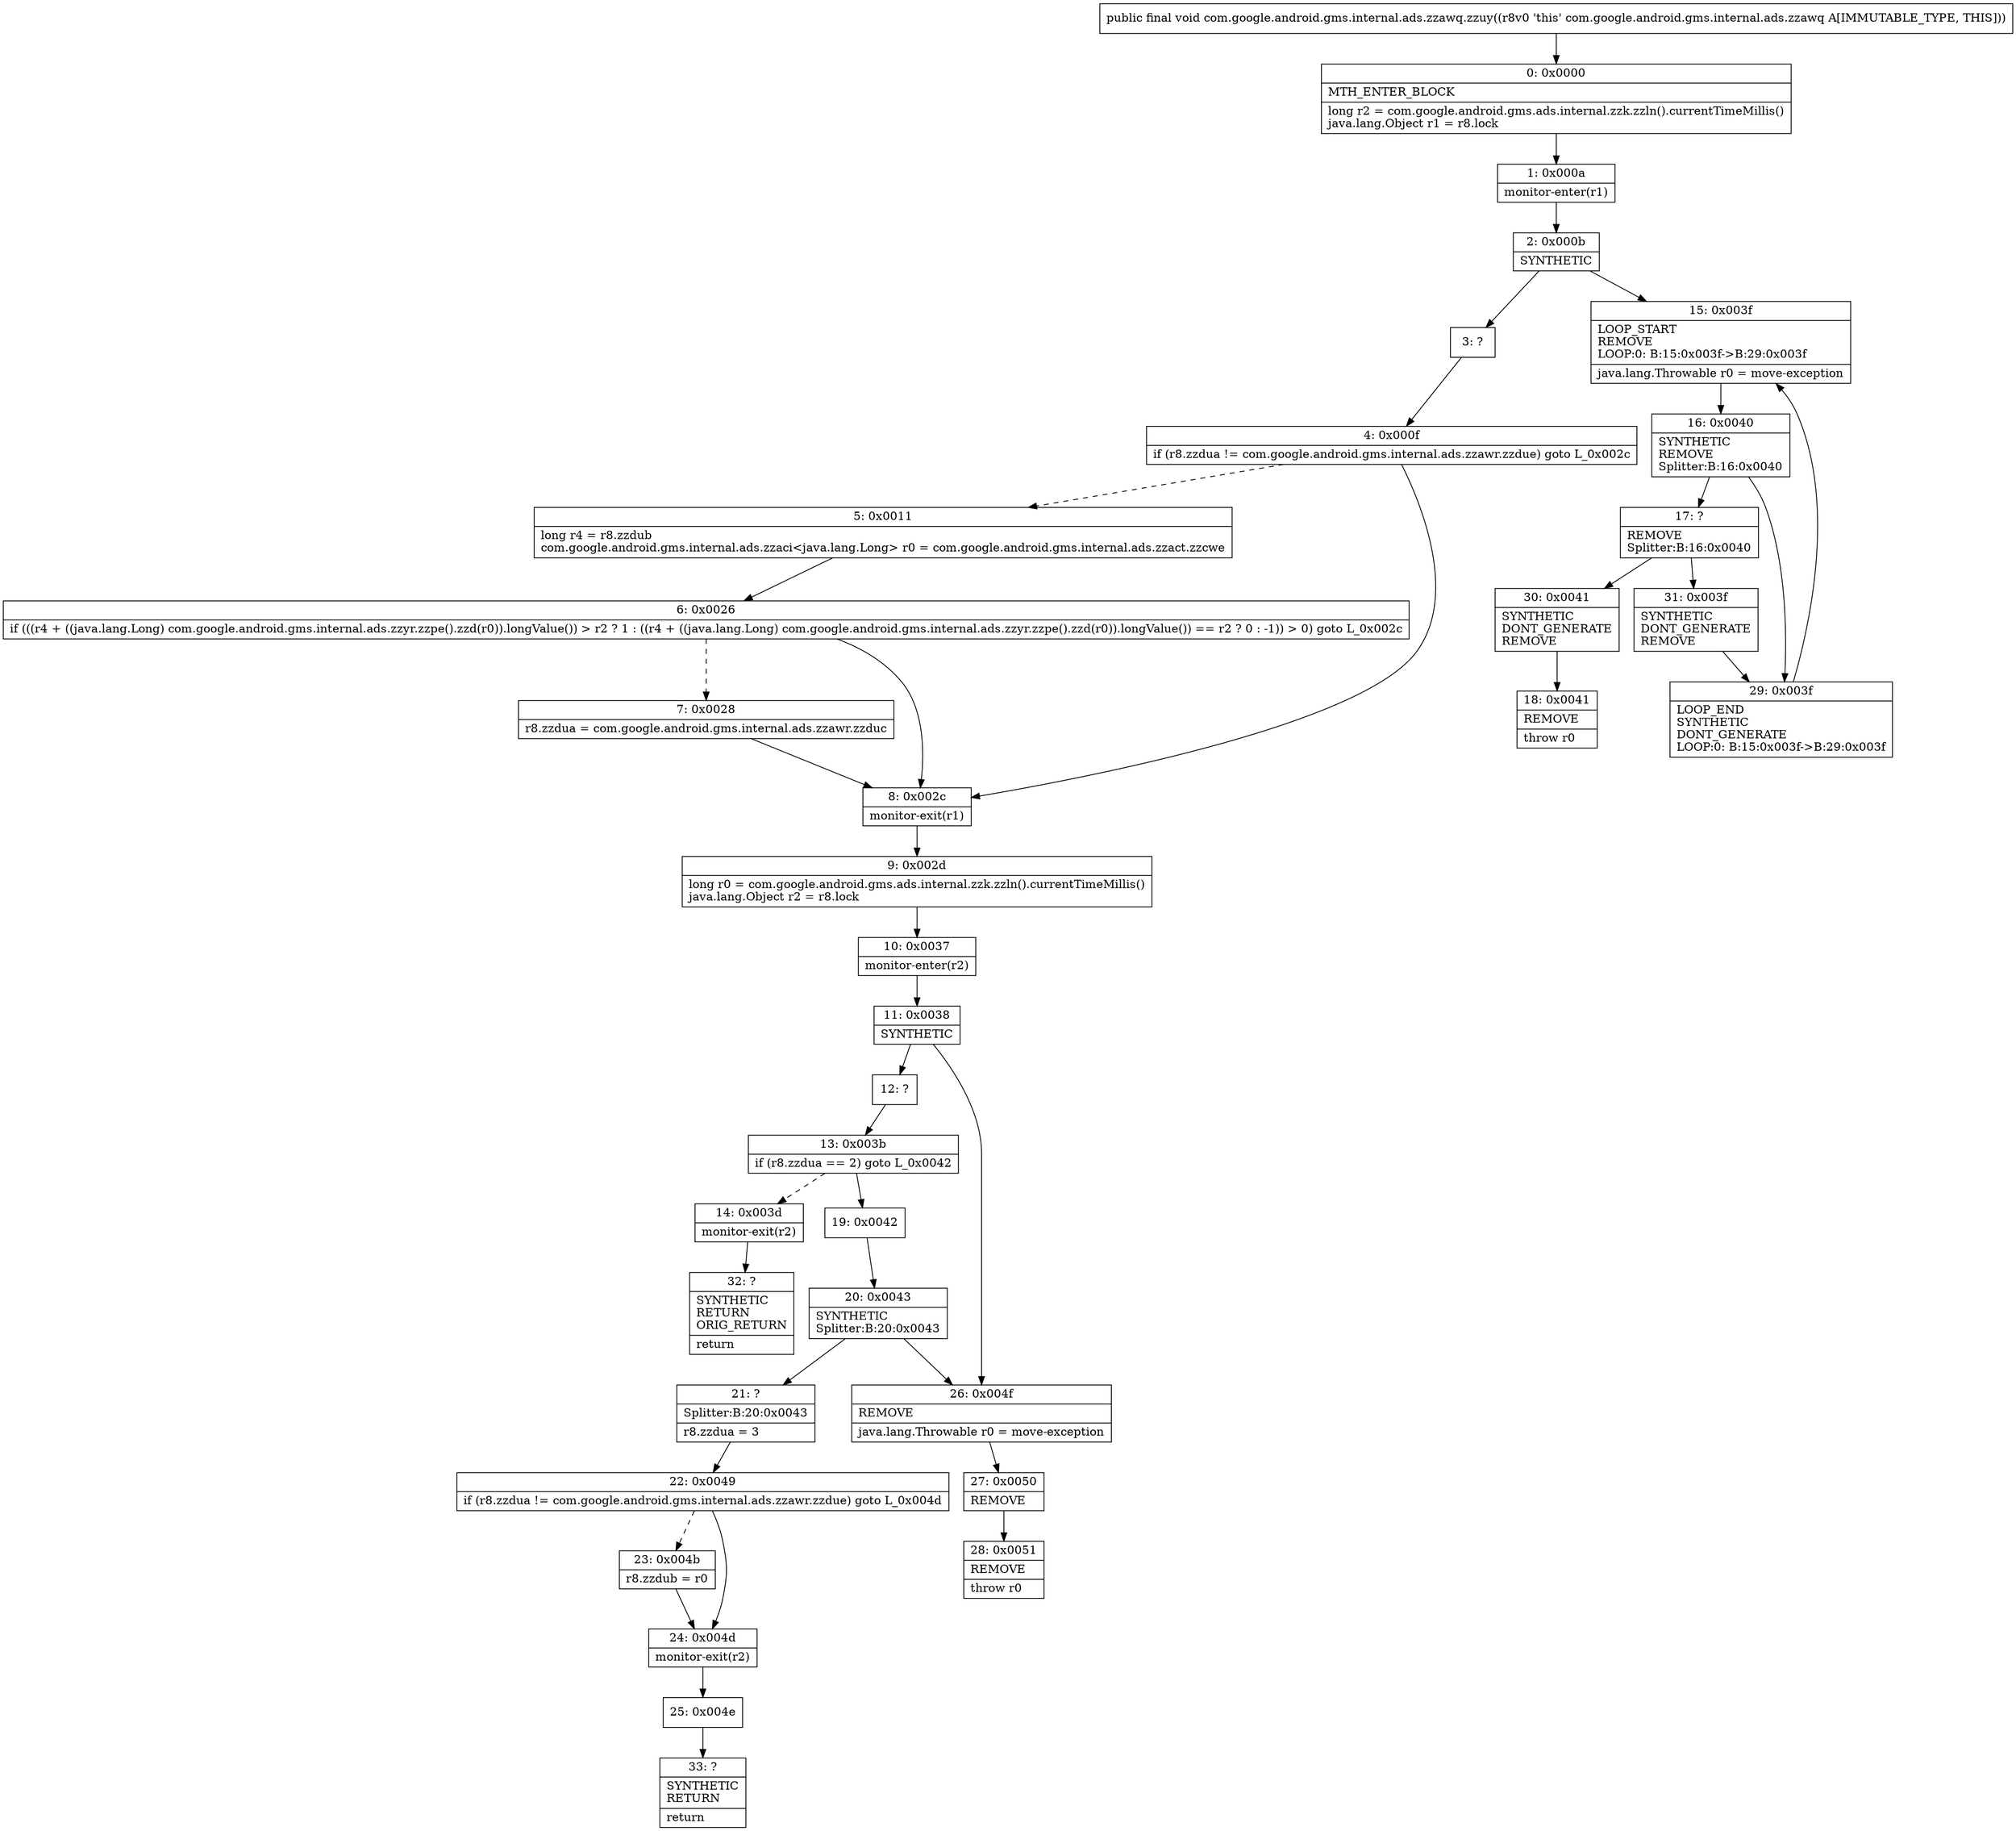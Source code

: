 digraph "CFG forcom.google.android.gms.internal.ads.zzawq.zzuy()V" {
Node_0 [shape=record,label="{0\:\ 0x0000|MTH_ENTER_BLOCK\l|long r2 = com.google.android.gms.ads.internal.zzk.zzln().currentTimeMillis()\ljava.lang.Object r1 = r8.lock\l}"];
Node_1 [shape=record,label="{1\:\ 0x000a|monitor\-enter(r1)\l}"];
Node_2 [shape=record,label="{2\:\ 0x000b|SYNTHETIC\l}"];
Node_3 [shape=record,label="{3\:\ ?}"];
Node_4 [shape=record,label="{4\:\ 0x000f|if (r8.zzdua != com.google.android.gms.internal.ads.zzawr.zzdue) goto L_0x002c\l}"];
Node_5 [shape=record,label="{5\:\ 0x0011|long r4 = r8.zzdub\lcom.google.android.gms.internal.ads.zzaci\<java.lang.Long\> r0 = com.google.android.gms.internal.ads.zzact.zzcwe\l}"];
Node_6 [shape=record,label="{6\:\ 0x0026|if (((r4 + ((java.lang.Long) com.google.android.gms.internal.ads.zzyr.zzpe().zzd(r0)).longValue()) \> r2 ? 1 : ((r4 + ((java.lang.Long) com.google.android.gms.internal.ads.zzyr.zzpe().zzd(r0)).longValue()) == r2 ? 0 : \-1)) \> 0) goto L_0x002c\l}"];
Node_7 [shape=record,label="{7\:\ 0x0028|r8.zzdua = com.google.android.gms.internal.ads.zzawr.zzduc\l}"];
Node_8 [shape=record,label="{8\:\ 0x002c|monitor\-exit(r1)\l}"];
Node_9 [shape=record,label="{9\:\ 0x002d|long r0 = com.google.android.gms.ads.internal.zzk.zzln().currentTimeMillis()\ljava.lang.Object r2 = r8.lock\l}"];
Node_10 [shape=record,label="{10\:\ 0x0037|monitor\-enter(r2)\l}"];
Node_11 [shape=record,label="{11\:\ 0x0038|SYNTHETIC\l}"];
Node_12 [shape=record,label="{12\:\ ?}"];
Node_13 [shape=record,label="{13\:\ 0x003b|if (r8.zzdua == 2) goto L_0x0042\l}"];
Node_14 [shape=record,label="{14\:\ 0x003d|monitor\-exit(r2)\l}"];
Node_15 [shape=record,label="{15\:\ 0x003f|LOOP_START\lREMOVE\lLOOP:0: B:15:0x003f\-\>B:29:0x003f\l|java.lang.Throwable r0 = move\-exception\l}"];
Node_16 [shape=record,label="{16\:\ 0x0040|SYNTHETIC\lREMOVE\lSplitter:B:16:0x0040\l}"];
Node_17 [shape=record,label="{17\:\ ?|REMOVE\lSplitter:B:16:0x0040\l}"];
Node_18 [shape=record,label="{18\:\ 0x0041|REMOVE\l|throw r0\l}"];
Node_19 [shape=record,label="{19\:\ 0x0042}"];
Node_20 [shape=record,label="{20\:\ 0x0043|SYNTHETIC\lSplitter:B:20:0x0043\l}"];
Node_21 [shape=record,label="{21\:\ ?|Splitter:B:20:0x0043\l|r8.zzdua = 3\l}"];
Node_22 [shape=record,label="{22\:\ 0x0049|if (r8.zzdua != com.google.android.gms.internal.ads.zzawr.zzdue) goto L_0x004d\l}"];
Node_23 [shape=record,label="{23\:\ 0x004b|r8.zzdub = r0\l}"];
Node_24 [shape=record,label="{24\:\ 0x004d|monitor\-exit(r2)\l}"];
Node_25 [shape=record,label="{25\:\ 0x004e}"];
Node_26 [shape=record,label="{26\:\ 0x004f|REMOVE\l|java.lang.Throwable r0 = move\-exception\l}"];
Node_27 [shape=record,label="{27\:\ 0x0050|REMOVE\l}"];
Node_28 [shape=record,label="{28\:\ 0x0051|REMOVE\l|throw r0\l}"];
Node_29 [shape=record,label="{29\:\ 0x003f|LOOP_END\lSYNTHETIC\lDONT_GENERATE\lLOOP:0: B:15:0x003f\-\>B:29:0x003f\l}"];
Node_30 [shape=record,label="{30\:\ 0x0041|SYNTHETIC\lDONT_GENERATE\lREMOVE\l}"];
Node_31 [shape=record,label="{31\:\ 0x003f|SYNTHETIC\lDONT_GENERATE\lREMOVE\l}"];
Node_32 [shape=record,label="{32\:\ ?|SYNTHETIC\lRETURN\lORIG_RETURN\l|return\l}"];
Node_33 [shape=record,label="{33\:\ ?|SYNTHETIC\lRETURN\l|return\l}"];
MethodNode[shape=record,label="{public final void com.google.android.gms.internal.ads.zzawq.zzuy((r8v0 'this' com.google.android.gms.internal.ads.zzawq A[IMMUTABLE_TYPE, THIS])) }"];
MethodNode -> Node_0;
Node_0 -> Node_1;
Node_1 -> Node_2;
Node_2 -> Node_3;
Node_2 -> Node_15;
Node_3 -> Node_4;
Node_4 -> Node_5[style=dashed];
Node_4 -> Node_8;
Node_5 -> Node_6;
Node_6 -> Node_7[style=dashed];
Node_6 -> Node_8;
Node_7 -> Node_8;
Node_8 -> Node_9;
Node_9 -> Node_10;
Node_10 -> Node_11;
Node_11 -> Node_12;
Node_11 -> Node_26;
Node_12 -> Node_13;
Node_13 -> Node_14[style=dashed];
Node_13 -> Node_19;
Node_14 -> Node_32;
Node_15 -> Node_16;
Node_16 -> Node_17;
Node_16 -> Node_29;
Node_17 -> Node_30;
Node_17 -> Node_31;
Node_19 -> Node_20;
Node_20 -> Node_21;
Node_20 -> Node_26;
Node_21 -> Node_22;
Node_22 -> Node_23[style=dashed];
Node_22 -> Node_24;
Node_23 -> Node_24;
Node_24 -> Node_25;
Node_25 -> Node_33;
Node_26 -> Node_27;
Node_27 -> Node_28;
Node_29 -> Node_15;
Node_30 -> Node_18;
Node_31 -> Node_29;
}


